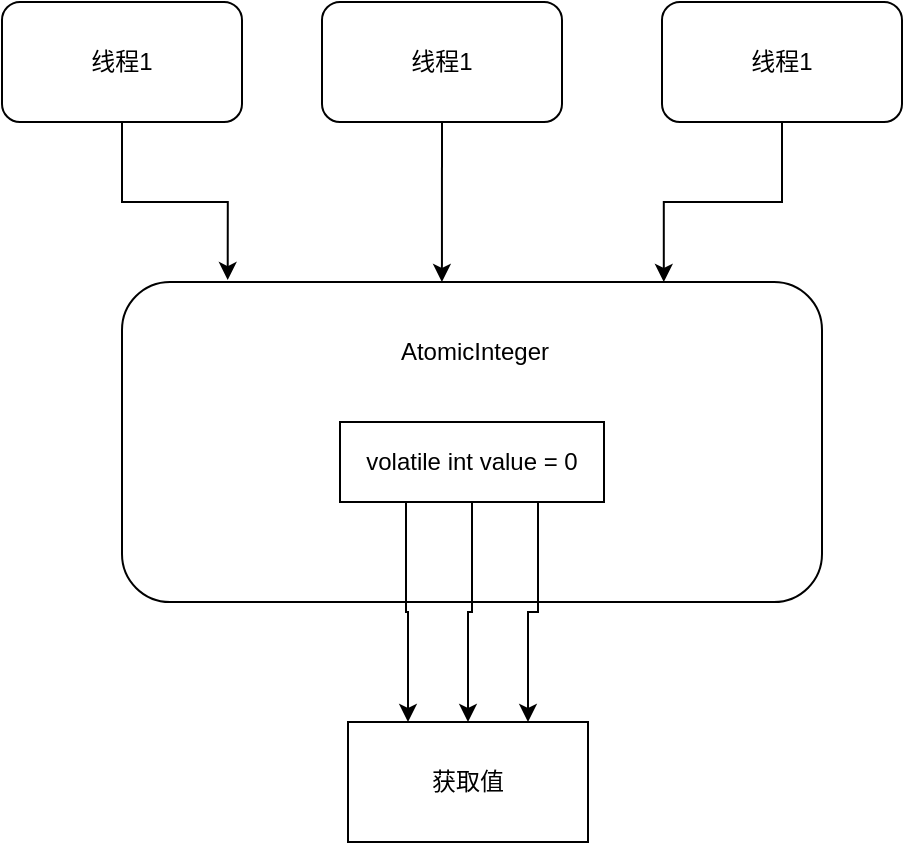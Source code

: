 <mxfile version="12.2.4" type="github" pages="1">
  <diagram id="TCVxX6izYauTGIbCcTxX" name="第 1 页">
    <mxGraphModel dx="1422" dy="713" grid="1" gridSize="10" guides="1" tooltips="1" connect="1" arrows="1" fold="1" page="1" pageScale="1" pageWidth="827" pageHeight="1169" math="0" shadow="0">
      <root>
        <mxCell id="0"/>
        <mxCell id="1" parent="0"/>
        <mxCell id="btiSJx4ggXDAXspwwILB-2" value="" style="rounded=1;whiteSpace=wrap;html=1;" vertex="1" parent="1">
          <mxGeometry x="240" y="330" width="350" height="160" as="geometry"/>
        </mxCell>
        <mxCell id="btiSJx4ggXDAXspwwILB-3" value="AtomicInteger" style="text;html=1;strokeColor=none;fillColor=none;align=center;verticalAlign=middle;whiteSpace=wrap;rounded=0;" vertex="1" parent="1">
          <mxGeometry x="373" y="350" width="87" height="30" as="geometry"/>
        </mxCell>
        <mxCell id="btiSJx4ggXDAXspwwILB-24" style="edgeStyle=orthogonalEdgeStyle;rounded=0;orthogonalLoop=1;jettySize=auto;html=1;exitX=0.25;exitY=1;exitDx=0;exitDy=0;entryX=0.25;entryY=0;entryDx=0;entryDy=0;" edge="1" parent="1" source="btiSJx4ggXDAXspwwILB-4" target="btiSJx4ggXDAXspwwILB-15">
          <mxGeometry relative="1" as="geometry"/>
        </mxCell>
        <mxCell id="btiSJx4ggXDAXspwwILB-25" style="edgeStyle=orthogonalEdgeStyle;rounded=0;orthogonalLoop=1;jettySize=auto;html=1;exitX=0.5;exitY=1;exitDx=0;exitDy=0;entryX=0.5;entryY=0;entryDx=0;entryDy=0;" edge="1" parent="1" source="btiSJx4ggXDAXspwwILB-4" target="btiSJx4ggXDAXspwwILB-15">
          <mxGeometry relative="1" as="geometry"/>
        </mxCell>
        <mxCell id="btiSJx4ggXDAXspwwILB-26" style="edgeStyle=orthogonalEdgeStyle;rounded=0;orthogonalLoop=1;jettySize=auto;html=1;exitX=0.75;exitY=1;exitDx=0;exitDy=0;entryX=0.75;entryY=0;entryDx=0;entryDy=0;" edge="1" parent="1" source="btiSJx4ggXDAXspwwILB-4" target="btiSJx4ggXDAXspwwILB-15">
          <mxGeometry relative="1" as="geometry"/>
        </mxCell>
        <mxCell id="btiSJx4ggXDAXspwwILB-4" value="volatile int value = 0" style="rounded=0;whiteSpace=wrap;html=1;" vertex="1" parent="1">
          <mxGeometry x="349" y="400" width="132" height="40" as="geometry"/>
        </mxCell>
        <mxCell id="btiSJx4ggXDAXspwwILB-15" value="获取值" style="rounded=0;whiteSpace=wrap;html=1;" vertex="1" parent="1">
          <mxGeometry x="353" y="550" width="120" height="60" as="geometry"/>
        </mxCell>
        <mxCell id="btiSJx4ggXDAXspwwILB-16" style="edgeStyle=orthogonalEdgeStyle;rounded=0;orthogonalLoop=1;jettySize=auto;html=1;exitX=0.5;exitY=1;exitDx=0;exitDy=0;entryX=0.151;entryY=-0.006;entryDx=0;entryDy=0;entryPerimeter=0;" edge="1" parent="1" source="btiSJx4ggXDAXspwwILB-17" target="btiSJx4ggXDAXspwwILB-2">
          <mxGeometry relative="1" as="geometry"/>
        </mxCell>
        <mxCell id="btiSJx4ggXDAXspwwILB-17" value="线程1" style="rounded=1;whiteSpace=wrap;html=1;" vertex="1" parent="1">
          <mxGeometry x="180" y="190" width="120" height="60" as="geometry"/>
        </mxCell>
        <mxCell id="btiSJx4ggXDAXspwwILB-18" style="edgeStyle=orthogonalEdgeStyle;rounded=0;orthogonalLoop=1;jettySize=auto;html=1;exitX=0.5;exitY=1;exitDx=0;exitDy=0;entryX=0.457;entryY=0;entryDx=0;entryDy=0;entryPerimeter=0;" edge="1" parent="1" source="btiSJx4ggXDAXspwwILB-19" target="btiSJx4ggXDAXspwwILB-2">
          <mxGeometry relative="1" as="geometry"/>
        </mxCell>
        <mxCell id="btiSJx4ggXDAXspwwILB-19" value="线程1" style="rounded=1;whiteSpace=wrap;html=1;" vertex="1" parent="1">
          <mxGeometry x="340" y="190" width="120" height="60" as="geometry"/>
        </mxCell>
        <mxCell id="btiSJx4ggXDAXspwwILB-20" style="edgeStyle=orthogonalEdgeStyle;rounded=0;orthogonalLoop=1;jettySize=auto;html=1;exitX=0.5;exitY=1;exitDx=0;exitDy=0;entryX=0.774;entryY=0;entryDx=0;entryDy=0;entryPerimeter=0;" edge="1" parent="1" source="btiSJx4ggXDAXspwwILB-21" target="btiSJx4ggXDAXspwwILB-2">
          <mxGeometry relative="1" as="geometry"/>
        </mxCell>
        <mxCell id="btiSJx4ggXDAXspwwILB-21" value="线程1" style="rounded=1;whiteSpace=wrap;html=1;" vertex="1" parent="1">
          <mxGeometry x="510" y="190" width="120" height="60" as="geometry"/>
        </mxCell>
      </root>
    </mxGraphModel>
  </diagram>
</mxfile>
